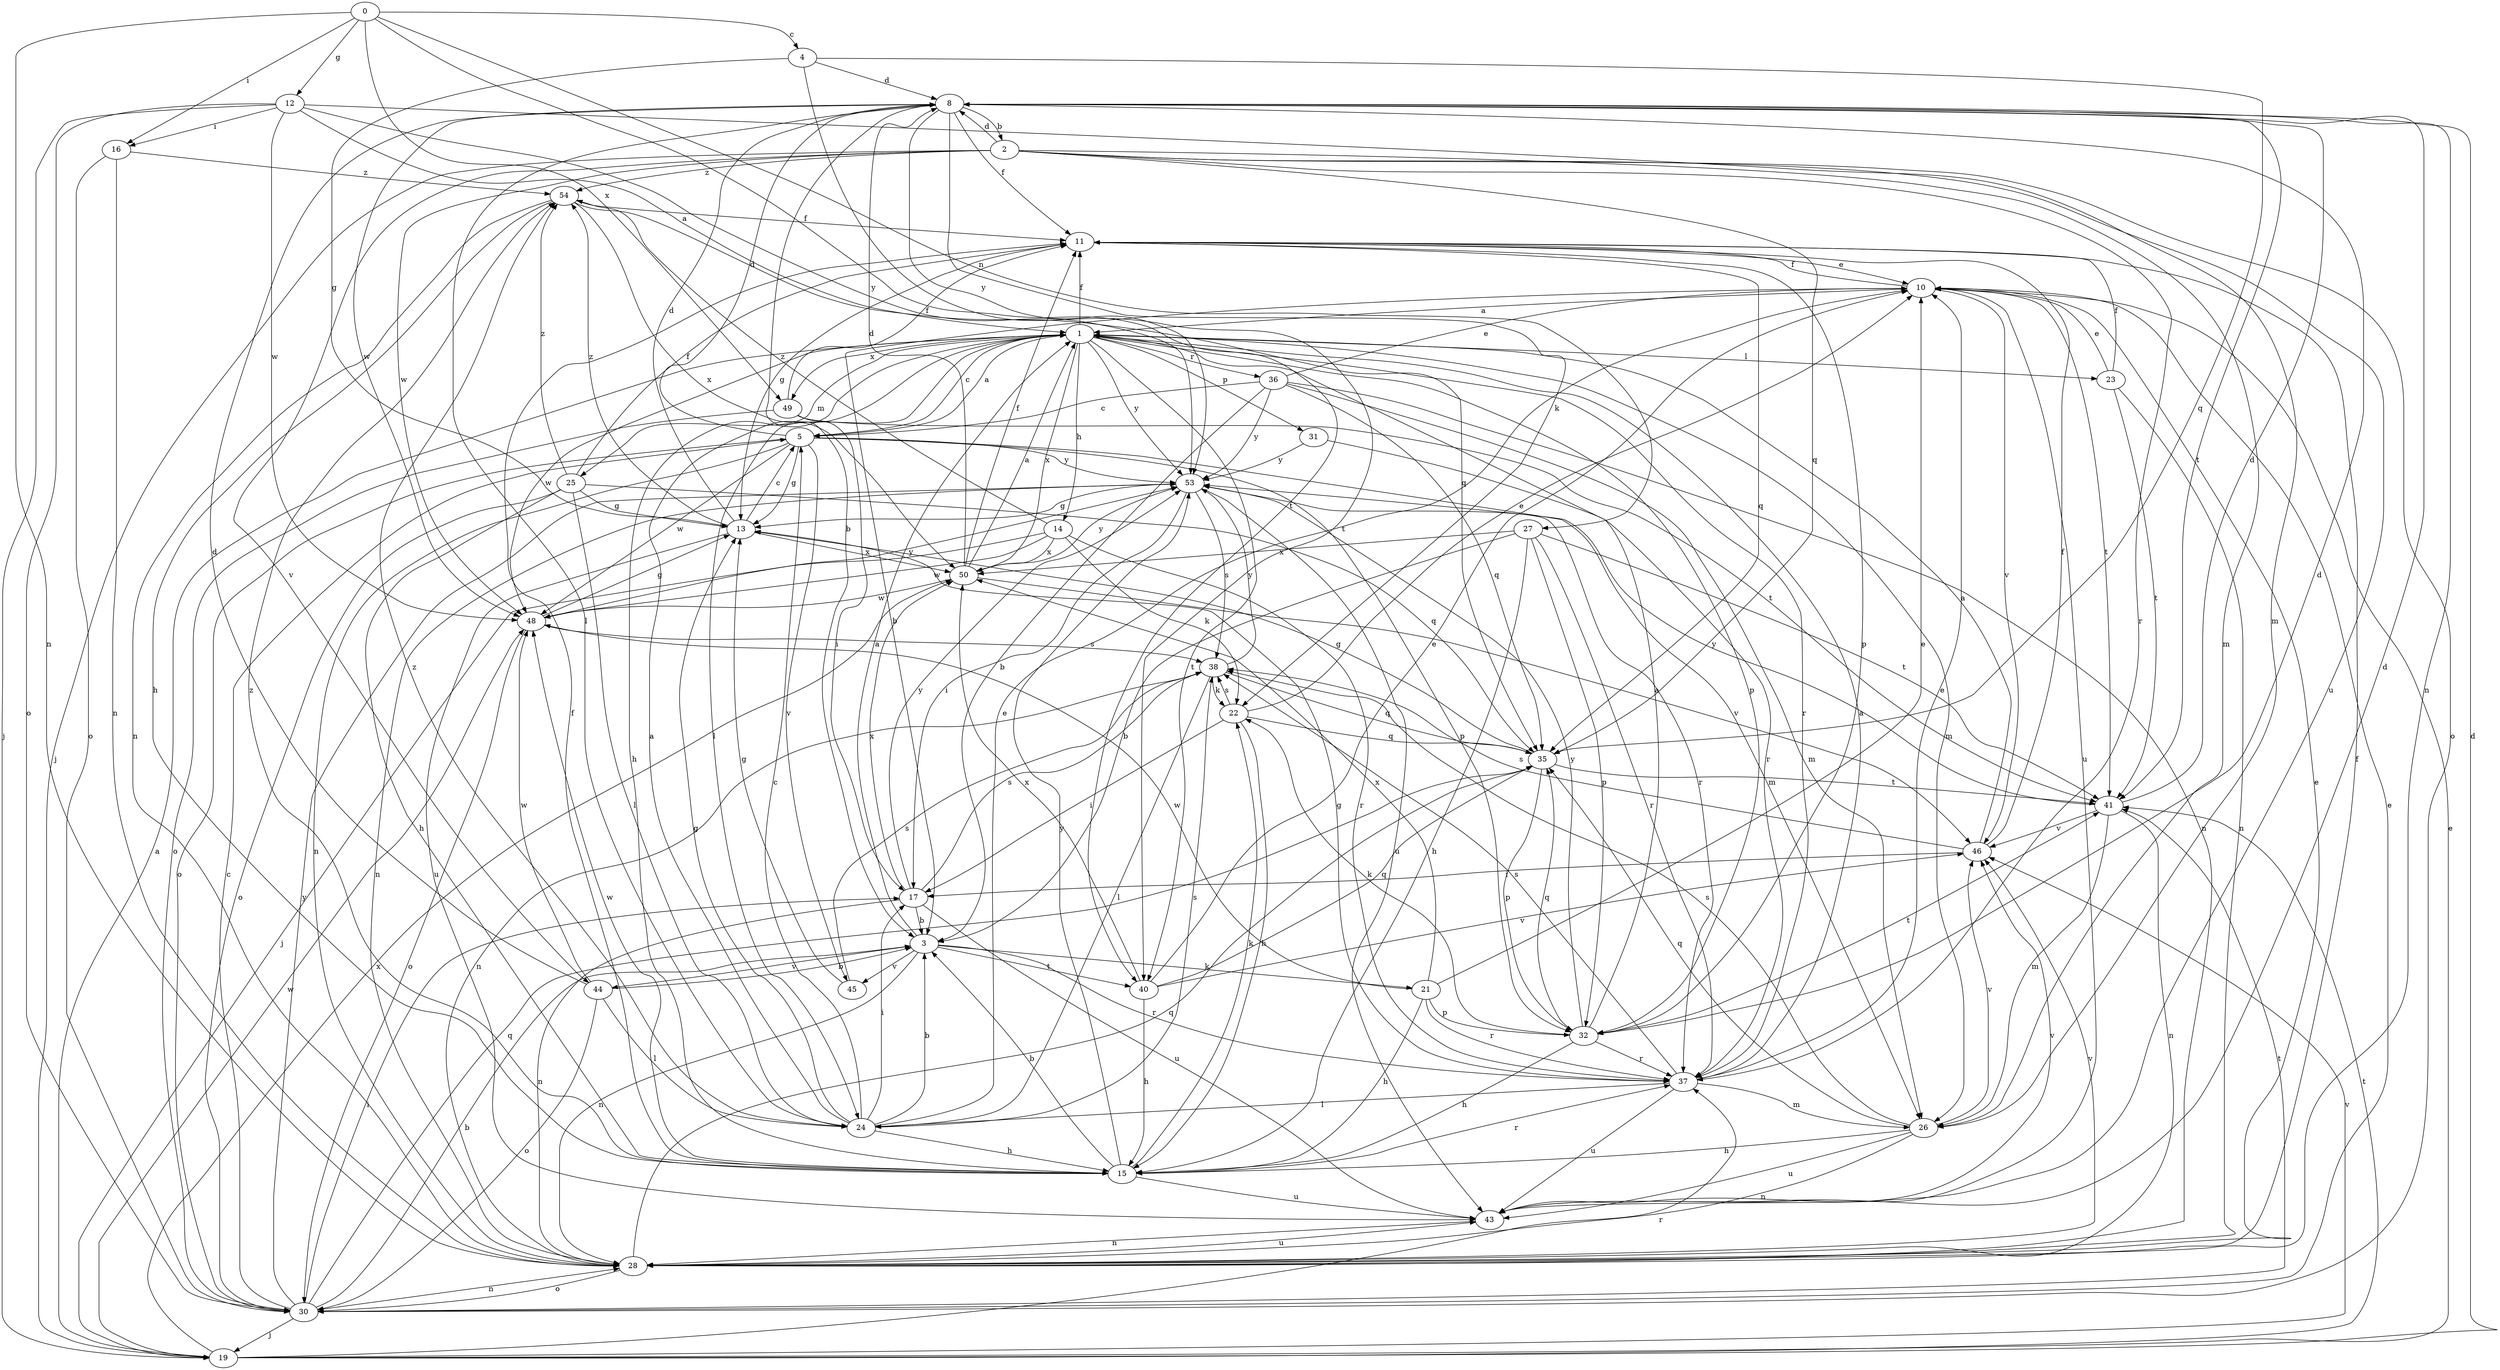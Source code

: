 strict digraph  {
0;
1;
2;
3;
4;
5;
8;
10;
11;
12;
13;
14;
15;
16;
17;
19;
21;
22;
23;
24;
25;
26;
27;
28;
30;
31;
32;
35;
36;
37;
38;
40;
41;
43;
44;
45;
46;
48;
49;
50;
53;
54;
0 -> 4  [label=c];
0 -> 12  [label=g];
0 -> 16  [label=i];
0 -> 27  [label=n];
0 -> 28  [label=n];
0 -> 40  [label=t];
0 -> 49  [label=x];
1 -> 5  [label=c];
1 -> 11  [label=f];
1 -> 14  [label=h];
1 -> 15  [label=h];
1 -> 23  [label=l];
1 -> 24  [label=l];
1 -> 25  [label=m];
1 -> 26  [label=m];
1 -> 31  [label=p];
1 -> 32  [label=p];
1 -> 36  [label=r];
1 -> 37  [label=r];
1 -> 40  [label=t];
1 -> 48  [label=w];
1 -> 49  [label=x];
1 -> 50  [label=x];
1 -> 53  [label=y];
2 -> 8  [label=d];
2 -> 19  [label=j];
2 -> 26  [label=m];
2 -> 30  [label=o];
2 -> 35  [label=q];
2 -> 37  [label=r];
2 -> 43  [label=u];
2 -> 44  [label=v];
2 -> 48  [label=w];
2 -> 54  [label=z];
3 -> 1  [label=a];
3 -> 21  [label=k];
3 -> 28  [label=n];
3 -> 37  [label=r];
3 -> 40  [label=t];
3 -> 44  [label=v];
3 -> 45  [label=v];
4 -> 8  [label=d];
4 -> 13  [label=g];
4 -> 35  [label=q];
4 -> 40  [label=t];
5 -> 1  [label=a];
5 -> 8  [label=d];
5 -> 13  [label=g];
5 -> 26  [label=m];
5 -> 28  [label=n];
5 -> 30  [label=o];
5 -> 32  [label=p];
5 -> 45  [label=v];
5 -> 48  [label=w];
5 -> 53  [label=y];
8 -> 2  [label=b];
8 -> 3  [label=b];
8 -> 11  [label=f];
8 -> 22  [label=k];
8 -> 24  [label=l];
8 -> 28  [label=n];
8 -> 41  [label=t];
8 -> 48  [label=w];
8 -> 53  [label=y];
10 -> 1  [label=a];
10 -> 3  [label=b];
10 -> 11  [label=f];
10 -> 41  [label=t];
10 -> 43  [label=u];
10 -> 46  [label=v];
11 -> 10  [label=e];
11 -> 13  [label=g];
11 -> 32  [label=p];
11 -> 35  [label=q];
12 -> 1  [label=a];
12 -> 16  [label=i];
12 -> 19  [label=j];
12 -> 26  [label=m];
12 -> 30  [label=o];
12 -> 48  [label=w];
12 -> 53  [label=y];
13 -> 5  [label=c];
13 -> 8  [label=d];
13 -> 43  [label=u];
13 -> 50  [label=x];
13 -> 54  [label=z];
14 -> 19  [label=j];
14 -> 22  [label=k];
14 -> 37  [label=r];
14 -> 48  [label=w];
14 -> 50  [label=x];
14 -> 54  [label=z];
15 -> 3  [label=b];
15 -> 11  [label=f];
15 -> 22  [label=k];
15 -> 37  [label=r];
15 -> 43  [label=u];
15 -> 48  [label=w];
15 -> 53  [label=y];
15 -> 54  [label=z];
16 -> 28  [label=n];
16 -> 30  [label=o];
16 -> 54  [label=z];
17 -> 3  [label=b];
17 -> 28  [label=n];
17 -> 38  [label=s];
17 -> 43  [label=u];
17 -> 50  [label=x];
17 -> 53  [label=y];
19 -> 1  [label=a];
19 -> 8  [label=d];
19 -> 10  [label=e];
19 -> 37  [label=r];
19 -> 41  [label=t];
19 -> 46  [label=v];
19 -> 48  [label=w];
19 -> 50  [label=x];
21 -> 10  [label=e];
21 -> 15  [label=h];
21 -> 32  [label=p];
21 -> 37  [label=r];
21 -> 48  [label=w];
21 -> 50  [label=x];
22 -> 10  [label=e];
22 -> 15  [label=h];
22 -> 17  [label=i];
22 -> 35  [label=q];
22 -> 38  [label=s];
23 -> 10  [label=e];
23 -> 11  [label=f];
23 -> 28  [label=n];
23 -> 41  [label=t];
24 -> 1  [label=a];
24 -> 3  [label=b];
24 -> 5  [label=c];
24 -> 10  [label=e];
24 -> 13  [label=g];
24 -> 15  [label=h];
24 -> 17  [label=i];
24 -> 38  [label=s];
24 -> 54  [label=z];
25 -> 11  [label=f];
25 -> 13  [label=g];
25 -> 15  [label=h];
25 -> 24  [label=l];
25 -> 30  [label=o];
25 -> 35  [label=q];
25 -> 54  [label=z];
26 -> 15  [label=h];
26 -> 28  [label=n];
26 -> 35  [label=q];
26 -> 38  [label=s];
26 -> 43  [label=u];
26 -> 46  [label=v];
27 -> 3  [label=b];
27 -> 15  [label=h];
27 -> 32  [label=p];
27 -> 37  [label=r];
27 -> 41  [label=t];
27 -> 50  [label=x];
28 -> 10  [label=e];
28 -> 11  [label=f];
28 -> 30  [label=o];
28 -> 35  [label=q];
28 -> 43  [label=u];
28 -> 46  [label=v];
30 -> 3  [label=b];
30 -> 5  [label=c];
30 -> 10  [label=e];
30 -> 17  [label=i];
30 -> 19  [label=j];
30 -> 28  [label=n];
30 -> 35  [label=q];
30 -> 41  [label=t];
30 -> 53  [label=y];
31 -> 37  [label=r];
31 -> 53  [label=y];
32 -> 1  [label=a];
32 -> 8  [label=d];
32 -> 15  [label=h];
32 -> 22  [label=k];
32 -> 35  [label=q];
32 -> 37  [label=r];
32 -> 41  [label=t];
32 -> 53  [label=y];
35 -> 13  [label=g];
35 -> 32  [label=p];
35 -> 41  [label=t];
36 -> 3  [label=b];
36 -> 5  [label=c];
36 -> 10  [label=e];
36 -> 26  [label=m];
36 -> 28  [label=n];
36 -> 35  [label=q];
36 -> 53  [label=y];
37 -> 1  [label=a];
37 -> 10  [label=e];
37 -> 13  [label=g];
37 -> 24  [label=l];
37 -> 26  [label=m];
37 -> 38  [label=s];
37 -> 43  [label=u];
38 -> 22  [label=k];
38 -> 24  [label=l];
38 -> 28  [label=n];
38 -> 35  [label=q];
38 -> 53  [label=y];
40 -> 10  [label=e];
40 -> 15  [label=h];
40 -> 35  [label=q];
40 -> 46  [label=v];
40 -> 50  [label=x];
41 -> 8  [label=d];
41 -> 26  [label=m];
41 -> 28  [label=n];
41 -> 46  [label=v];
41 -> 53  [label=y];
43 -> 8  [label=d];
43 -> 28  [label=n];
43 -> 46  [label=v];
44 -> 3  [label=b];
44 -> 8  [label=d];
44 -> 24  [label=l];
44 -> 30  [label=o];
44 -> 48  [label=w];
45 -> 13  [label=g];
45 -> 38  [label=s];
46 -> 1  [label=a];
46 -> 11  [label=f];
46 -> 17  [label=i];
46 -> 38  [label=s];
48 -> 13  [label=g];
48 -> 30  [label=o];
48 -> 38  [label=s];
48 -> 53  [label=y];
49 -> 11  [label=f];
49 -> 17  [label=i];
49 -> 30  [label=o];
49 -> 41  [label=t];
50 -> 1  [label=a];
50 -> 8  [label=d];
50 -> 11  [label=f];
50 -> 46  [label=v];
50 -> 48  [label=w];
50 -> 53  [label=y];
53 -> 13  [label=g];
53 -> 17  [label=i];
53 -> 28  [label=n];
53 -> 37  [label=r];
53 -> 38  [label=s];
53 -> 43  [label=u];
54 -> 11  [label=f];
54 -> 15  [label=h];
54 -> 28  [label=n];
54 -> 35  [label=q];
54 -> 50  [label=x];
}
